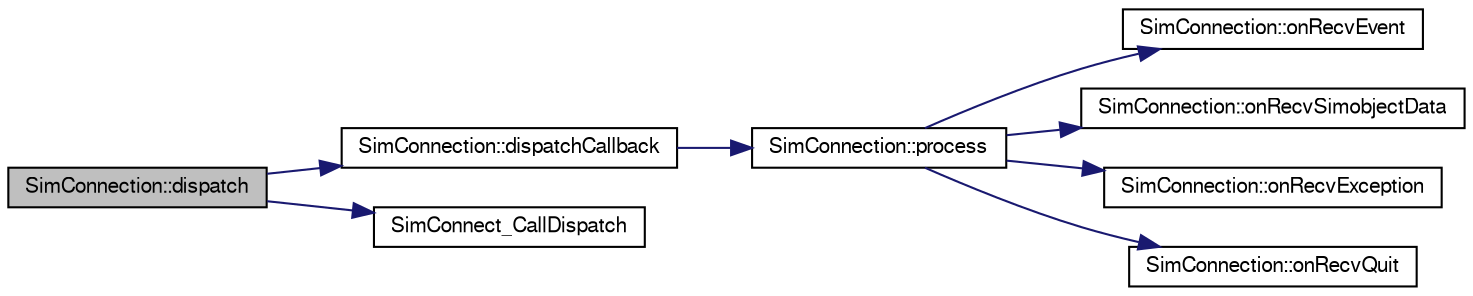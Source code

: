 digraph "SimConnection::dispatch"
{
  bgcolor="transparent";
  edge [fontname="FreeSans",fontsize="10",labelfontname="FreeSans",labelfontsize="10"];
  node [fontname="FreeSans",fontsize="10",shape=record];
  rankdir="LR";
  Node1 [label="SimConnection::dispatch",height=0.2,width=0.4,color="black", fillcolor="grey75", style="filled" fontcolor="black"];
  Node1 -> Node2 [color="midnightblue",fontsize="10",style="solid",fontname="FreeSans"];
  Node2 [label="SimConnection::dispatchCallback",height=0.2,width=0.4,color="black",URL="$classSimConnection.html#ae63f760488bc7984ce9db7da83a73f84"];
  Node2 -> Node3 [color="midnightblue",fontsize="10",style="solid",fontname="FreeSans"];
  Node3 [label="SimConnection::process",height=0.2,width=0.4,color="black",URL="$classSimConnection.html#a844284a373277064526dfafbd99bde5d"];
  Node3 -> Node4 [color="midnightblue",fontsize="10",style="solid",fontname="FreeSans"];
  Node4 [label="SimConnection::onRecvEvent",height=0.2,width=0.4,color="black",URL="$classSimConnection.html#afbb53f882a2c6f5f53696b560af9170d"];
  Node3 -> Node5 [color="midnightblue",fontsize="10",style="solid",fontname="FreeSans"];
  Node5 [label="SimConnection::onRecvSimobjectData",height=0.2,width=0.4,color="black",URL="$classSimConnection.html#afccf33344d2a799943d402125ea3f7cc"];
  Node3 -> Node6 [color="midnightblue",fontsize="10",style="solid",fontname="FreeSans"];
  Node6 [label="SimConnection::onRecvException",height=0.2,width=0.4,color="black",URL="$classSimConnection.html#a4706c2f4c1ca5b978623204c1b427d22"];
  Node3 -> Node7 [color="midnightblue",fontsize="10",style="solid",fontname="FreeSans"];
  Node7 [label="SimConnection::onRecvQuit",height=0.2,width=0.4,color="black",URL="$classSimConnection.html#ac79a4977645b75c7af836daa22c3d35c"];
  Node1 -> Node8 [color="midnightblue",fontsize="10",style="solid",fontname="FreeSans"];
  Node8 [label="SimConnect_CallDispatch",height=0.2,width=0.4,color="black",URL="$SimConnect_8h.html#a71456293a1537cae6bd4f6d8da71f79c"];
}
